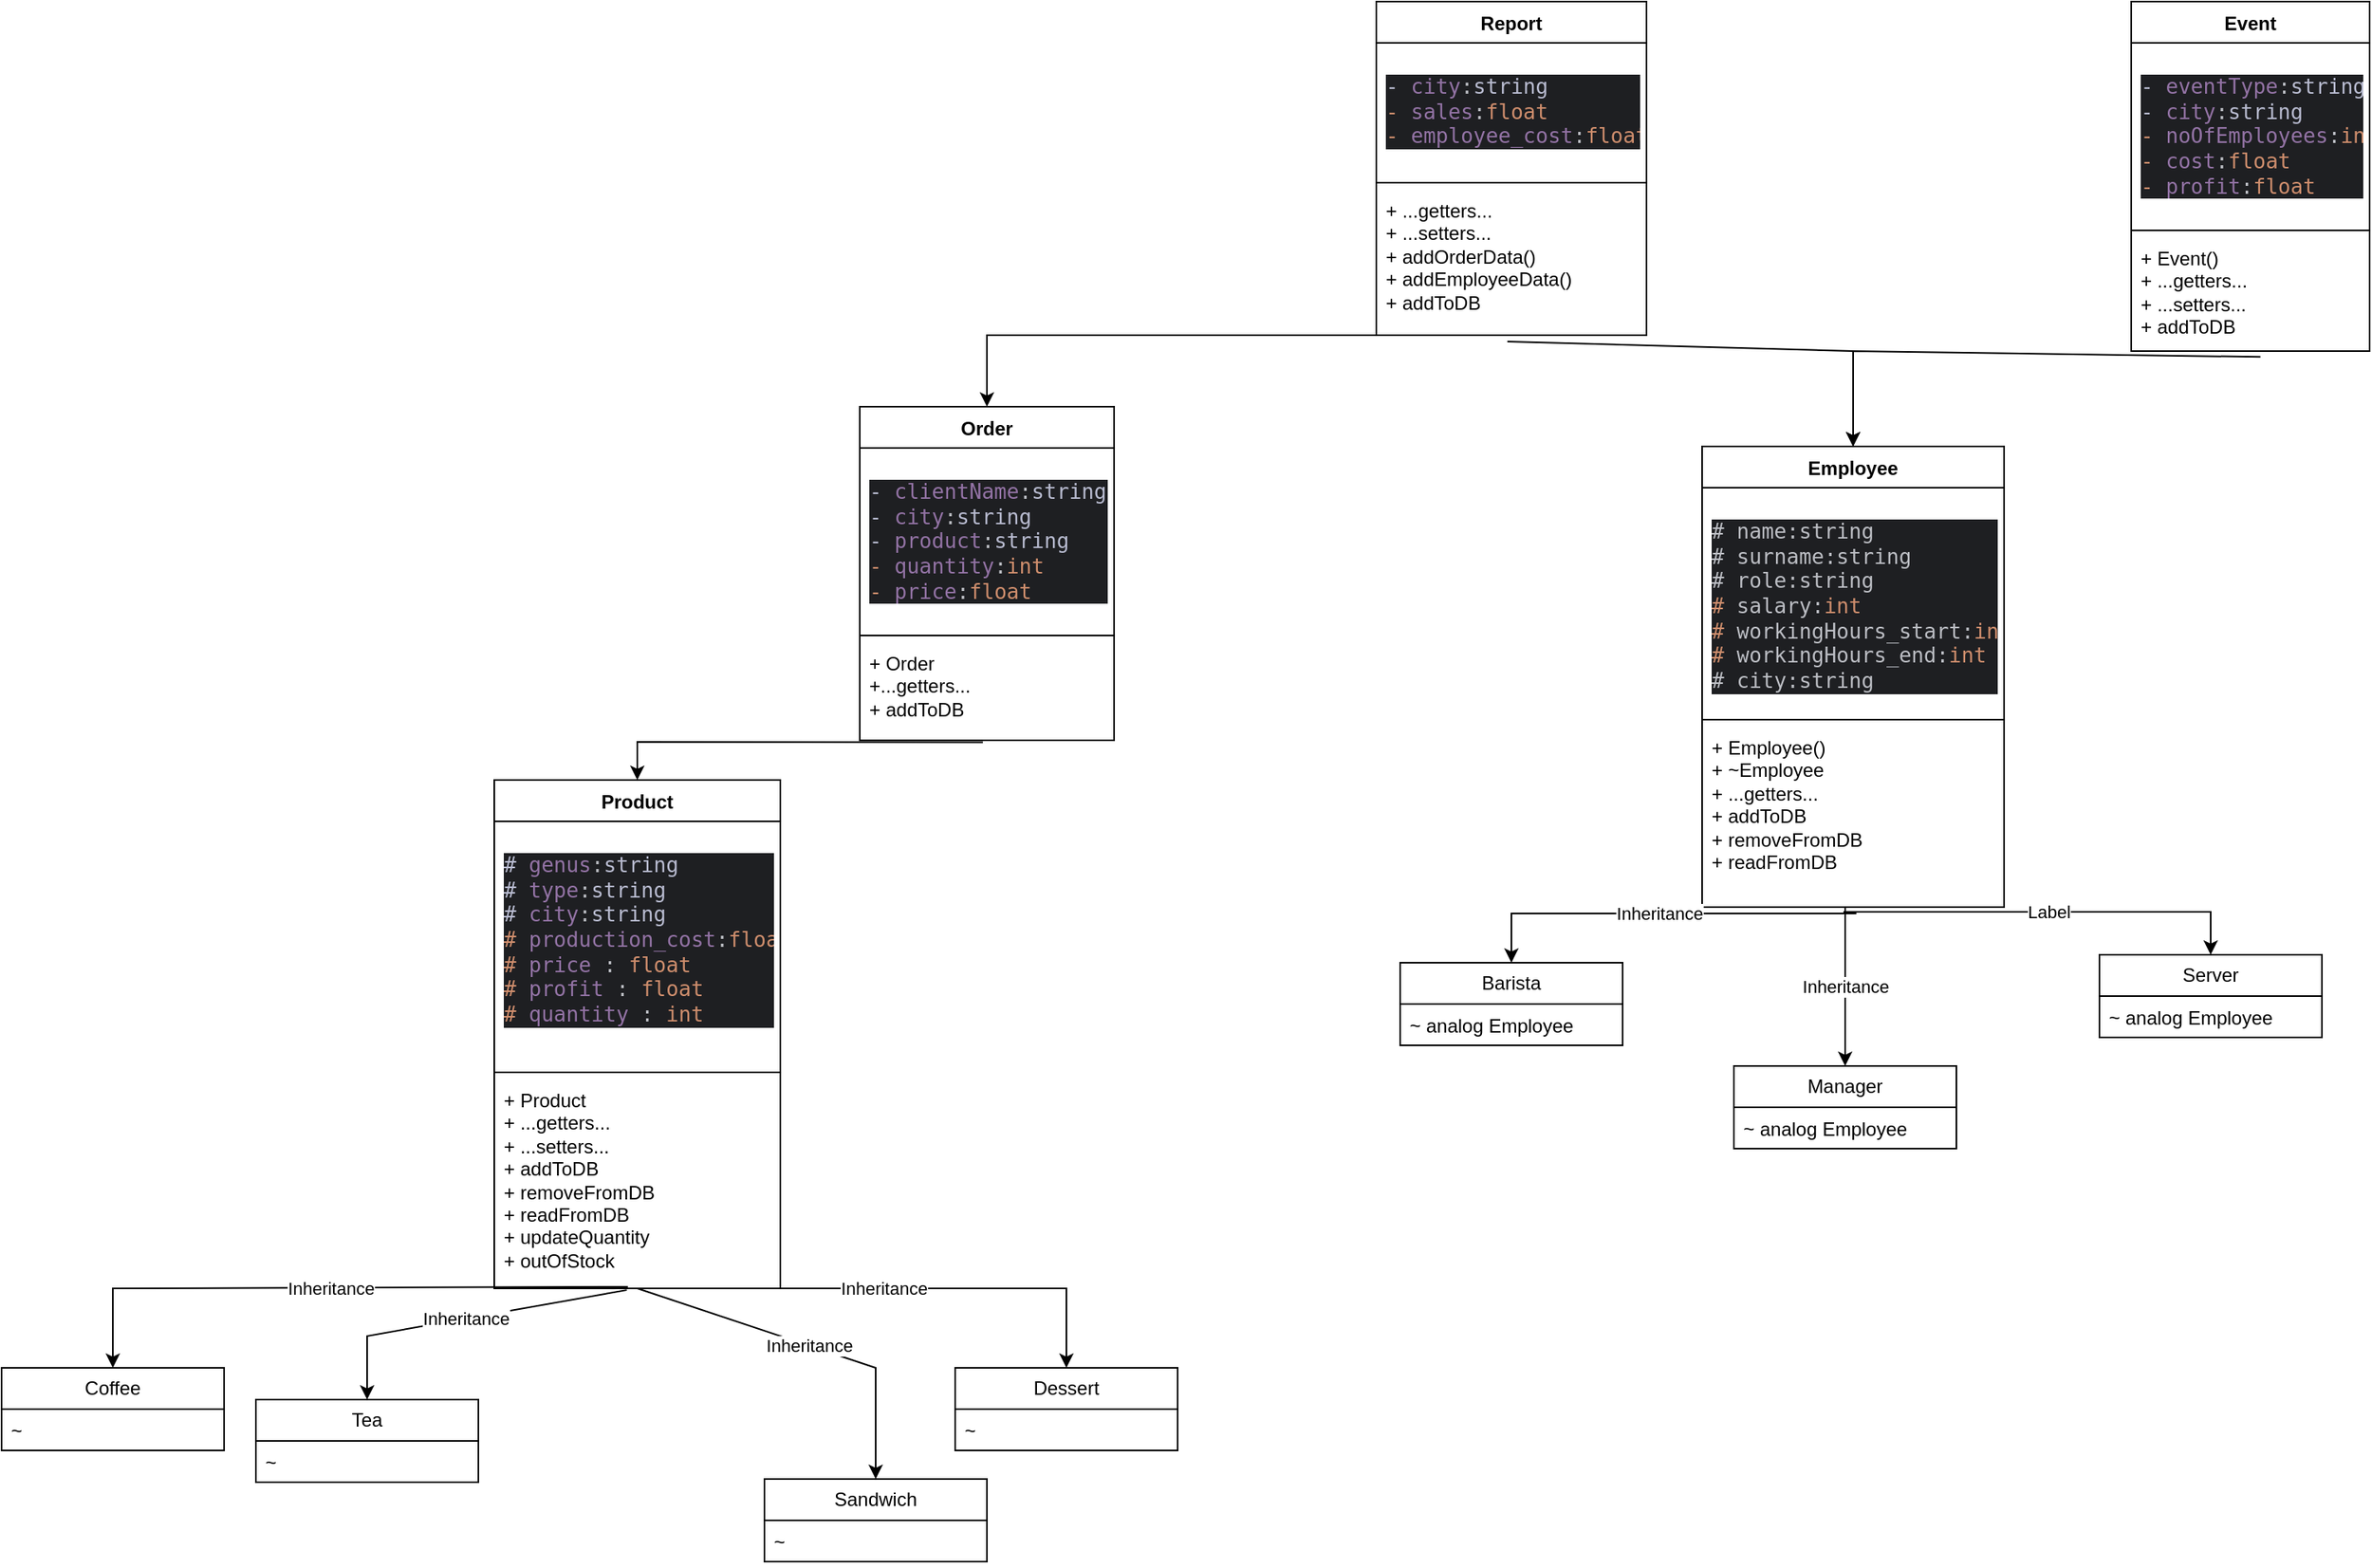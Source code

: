 <mxfile version="26.0.5">
  <diagram name="Page-1" id="-p5ZqF0KE-6dQdUKMJoa">
    <mxGraphModel dx="3075" dy="1128" grid="1" gridSize="10" guides="1" tooltips="1" connect="1" arrows="1" fold="1" page="1" pageScale="1" pageWidth="827" pageHeight="1169" math="0" shadow="0">
      <root>
        <mxCell id="0" />
        <mxCell id="1" parent="0" />
        <mxCell id="bccfuS7INVkTG4Kzo043-1" value="Employee" style="swimlane;fontStyle=1;align=center;verticalAlign=top;childLayout=stackLayout;horizontal=1;startSize=26;horizontalStack=0;resizeParent=1;resizeParentMax=0;resizeLast=0;collapsible=1;marginBottom=0;whiteSpace=wrap;html=1;" vertex="1" parent="1">
          <mxGeometry x="1040" y="380" width="190" height="290" as="geometry" />
        </mxCell>
        <mxCell id="bccfuS7INVkTG4Kzo043-2" value="&lt;div style=&quot;background-color: rgb(30, 31, 34); color: rgb(188, 190, 196);&quot;&gt;&lt;pre style=&quot;font-family:&#39;JetBrains Mono&#39;,monospace;font-size:9.8pt;&quot;&gt;# name:string&lt;br&gt;# surname:string &lt;br&gt;# role:string &lt;br&gt;&lt;span style=&quot;color: rgb(207, 142, 109);&quot;&gt;# &lt;/span&gt;salary:&lt;span style=&quot;color: rgb(207, 142, 109);&quot;&gt;int &lt;/span&gt;&lt;br&gt;&lt;span style=&quot;color: rgb(207, 142, 109);&quot;&gt;# &lt;/span&gt;workingHours_start:&lt;span style=&quot;color: rgb(207, 142, 109);&quot;&gt;int &lt;/span&gt;&lt;br&gt;&lt;span style=&quot;color: rgb(207, 142, 109);&quot;&gt;# &lt;/span&gt;workingHours_end:&lt;span style=&quot;color: rgb(207, 142, 109);&quot;&gt;int &lt;/span&gt;&lt;br&gt;# city:string &lt;/pre&gt;&lt;/div&gt;" style="text;strokeColor=none;fillColor=none;align=left;verticalAlign=top;spacingLeft=4;spacingRight=4;overflow=hidden;rotatable=0;points=[[0,0.5],[1,0.5]];portConstraint=eastwest;whiteSpace=wrap;html=1;" vertex="1" parent="bccfuS7INVkTG4Kzo043-1">
          <mxGeometry y="26" width="190" height="142" as="geometry" />
        </mxCell>
        <mxCell id="bccfuS7INVkTG4Kzo043-3" value="" style="line;strokeWidth=1;fillColor=none;align=left;verticalAlign=middle;spacingTop=-1;spacingLeft=3;spacingRight=3;rotatable=0;labelPosition=right;points=[];portConstraint=eastwest;strokeColor=inherit;" vertex="1" parent="bccfuS7INVkTG4Kzo043-1">
          <mxGeometry y="168" width="190" height="8" as="geometry" />
        </mxCell>
        <mxCell id="bccfuS7INVkTG4Kzo043-4" value="&lt;div&gt;+ Employee()&lt;/div&gt;&lt;div&gt;+ ~Employee&lt;/div&gt;&lt;div&gt;+ ...getters...&lt;/div&gt;&lt;div&gt;+ addToDB&lt;/div&gt;&lt;div&gt;+ removeFromDB&lt;/div&gt;&lt;div&gt;+ readFromDB&lt;br&gt;&lt;/div&gt;" style="text;strokeColor=none;fillColor=none;align=left;verticalAlign=top;spacingLeft=4;spacingRight=4;overflow=hidden;rotatable=0;points=[[0,0.5],[1,0.5]];portConstraint=eastwest;whiteSpace=wrap;html=1;" vertex="1" parent="bccfuS7INVkTG4Kzo043-1">
          <mxGeometry y="176" width="190" height="114" as="geometry" />
        </mxCell>
        <mxCell id="bccfuS7INVkTG4Kzo043-5" value="" style="endArrow=classic;html=1;rounded=0;exitX=0.511;exitY=1.035;exitDx=0;exitDy=0;exitPerimeter=0;" edge="1" parent="1" source="bccfuS7INVkTG4Kzo043-4" target="bccfuS7INVkTG4Kzo043-7">
          <mxGeometry relative="1" as="geometry">
            <mxPoint x="1070" y="680" as="sourcePoint" />
            <mxPoint x="920" y="760" as="targetPoint" />
            <Array as="points">
              <mxPoint x="920" y="674" />
            </Array>
          </mxGeometry>
        </mxCell>
        <mxCell id="bccfuS7INVkTG4Kzo043-6" value="Inheritance" style="edgeLabel;resizable=0;html=1;;align=center;verticalAlign=middle;" connectable="0" vertex="1" parent="bccfuS7INVkTG4Kzo043-5">
          <mxGeometry relative="1" as="geometry" />
        </mxCell>
        <mxCell id="bccfuS7INVkTG4Kzo043-7" value="Barista" style="swimlane;fontStyle=0;childLayout=stackLayout;horizontal=1;startSize=26;fillColor=none;horizontalStack=0;resizeParent=1;resizeParentMax=0;resizeLast=0;collapsible=1;marginBottom=0;whiteSpace=wrap;html=1;" vertex="1" parent="1">
          <mxGeometry x="850" y="705" width="140" height="52" as="geometry" />
        </mxCell>
        <mxCell id="bccfuS7INVkTG4Kzo043-8" value="~ analog Employee" style="text;strokeColor=none;fillColor=none;align=left;verticalAlign=top;spacingLeft=4;spacingRight=4;overflow=hidden;rotatable=0;points=[[0,0.5],[1,0.5]];portConstraint=eastwest;whiteSpace=wrap;html=1;" vertex="1" parent="bccfuS7INVkTG4Kzo043-7">
          <mxGeometry y="26" width="140" height="26" as="geometry" />
        </mxCell>
        <mxCell id="bccfuS7INVkTG4Kzo043-11" value="" style="endArrow=classic;html=1;rounded=0;" edge="1" parent="1" target="bccfuS7INVkTG4Kzo043-17">
          <mxGeometry relative="1" as="geometry">
            <mxPoint x="1130" y="670" as="sourcePoint" />
            <mxPoint x="1130" y="740" as="targetPoint" />
          </mxGeometry>
        </mxCell>
        <mxCell id="bccfuS7INVkTG4Kzo043-12" value="Inheritance" style="edgeLabel;resizable=0;html=1;;align=center;verticalAlign=middle;" connectable="0" vertex="1" parent="bccfuS7INVkTG4Kzo043-11">
          <mxGeometry relative="1" as="geometry" />
        </mxCell>
        <mxCell id="bccfuS7INVkTG4Kzo043-17" value="Manager" style="swimlane;fontStyle=0;childLayout=stackLayout;horizontal=1;startSize=26;fillColor=none;horizontalStack=0;resizeParent=1;resizeParentMax=0;resizeLast=0;collapsible=1;marginBottom=0;whiteSpace=wrap;html=1;" vertex="1" parent="1">
          <mxGeometry x="1060" y="770" width="140" height="52" as="geometry" />
        </mxCell>
        <mxCell id="bccfuS7INVkTG4Kzo043-18" value="~ analog Employee" style="text;strokeColor=none;fillColor=none;align=left;verticalAlign=top;spacingLeft=4;spacingRight=4;overflow=hidden;rotatable=0;points=[[0,0.5],[1,0.5]];portConstraint=eastwest;whiteSpace=wrap;html=1;" vertex="1" parent="bccfuS7INVkTG4Kzo043-17">
          <mxGeometry y="26" width="140" height="26" as="geometry" />
        </mxCell>
        <mxCell id="bccfuS7INVkTG4Kzo043-21" value="" style="endArrow=classic;html=1;rounded=0;exitX=0.468;exitY=1.026;exitDx=0;exitDy=0;exitPerimeter=0;" edge="1" parent="1" source="bccfuS7INVkTG4Kzo043-4" target="bccfuS7INVkTG4Kzo043-23">
          <mxGeometry relative="1" as="geometry">
            <mxPoint x="1070" y="680" as="sourcePoint" />
            <mxPoint x="1360" y="710" as="targetPoint" />
            <Array as="points">
              <mxPoint x="1360" y="673" />
            </Array>
          </mxGeometry>
        </mxCell>
        <mxCell id="bccfuS7INVkTG4Kzo043-22" value="Label" style="edgeLabel;resizable=0;html=1;;align=center;verticalAlign=middle;" connectable="0" vertex="1" parent="bccfuS7INVkTG4Kzo043-21">
          <mxGeometry relative="1" as="geometry" />
        </mxCell>
        <mxCell id="bccfuS7INVkTG4Kzo043-23" value="Server" style="swimlane;fontStyle=0;childLayout=stackLayout;horizontal=1;startSize=26;fillColor=none;horizontalStack=0;resizeParent=1;resizeParentMax=0;resizeLast=0;collapsible=1;marginBottom=0;whiteSpace=wrap;html=1;" vertex="1" parent="1">
          <mxGeometry x="1290" y="700" width="140" height="52" as="geometry" />
        </mxCell>
        <mxCell id="bccfuS7INVkTG4Kzo043-24" value="~ analog Employee" style="text;strokeColor=none;fillColor=none;align=left;verticalAlign=top;spacingLeft=4;spacingRight=4;overflow=hidden;rotatable=0;points=[[0,0.5],[1,0.5]];portConstraint=eastwest;whiteSpace=wrap;html=1;" vertex="1" parent="bccfuS7INVkTG4Kzo043-23">
          <mxGeometry y="26" width="140" height="26" as="geometry" />
        </mxCell>
        <mxCell id="bccfuS7INVkTG4Kzo043-31" value="Event" style="swimlane;fontStyle=1;align=center;verticalAlign=top;childLayout=stackLayout;horizontal=1;startSize=26;horizontalStack=0;resizeParent=1;resizeParentMax=0;resizeLast=0;collapsible=1;marginBottom=0;whiteSpace=wrap;html=1;" vertex="1" parent="1">
          <mxGeometry x="1310" y="100" width="150" height="220" as="geometry" />
        </mxCell>
        <mxCell id="bccfuS7INVkTG4Kzo043-32" value="&lt;div style=&quot;background-color: rgb(30, 31, 34); color: rgb(188, 190, 196);&quot;&gt;&lt;pre style=&quot;font-family:&#39;JetBrains Mono&#39;,monospace;font-size:9.8pt;&quot;&gt;&lt;span style=&quot;color: rgb(185, 188, 209);&quot;&gt;- &lt;/span&gt;&lt;span style=&quot;color: rgb(185, 188, 209);&quot;&gt;&lt;/span&gt;&lt;span style=&quot;color: rgb(147, 115, 165);&quot;&gt;eventType&lt;/span&gt;:&lt;span style=&quot;color: rgb(185, 188, 209);&quot;&gt;string &lt;/span&gt;&lt;br&gt;&lt;span style=&quot;color: rgb(185, 188, 209);&quot;&gt;- &lt;/span&gt;&lt;span style=&quot;color: rgb(147, 115, 165);&quot;&gt;city&lt;/span&gt;:&lt;span style=&quot;color: rgb(185, 188, 209);&quot;&gt;string &lt;/span&gt;&lt;br&gt;&lt;span style=&quot;color: rgb(207, 142, 109);&quot;&gt;- &lt;/span&gt;&lt;span style=&quot;color: rgb(147, 115, 165);&quot;&gt;noOfEmployees&lt;/span&gt;:&lt;span style=&quot;color: rgb(207, 142, 109);&quot;&gt;int &lt;/span&gt;&lt;br&gt;&lt;span style=&quot;color: rgb(207, 142, 109);&quot;&gt;- &lt;/span&gt;&lt;span style=&quot;color: rgb(147, 115, 165);&quot;&gt;cost&lt;/span&gt;:&lt;span style=&quot;color: rgb(207, 142, 109);&quot;&gt;float &lt;/span&gt;&lt;br&gt;&lt;span style=&quot;color: rgb(207, 142, 109);&quot;&gt;- &lt;/span&gt;&lt;span style=&quot;color: rgb(147, 115, 165);&quot;&gt;profit&lt;/span&gt;:&lt;span style=&quot;color: rgb(207, 142, 109);&quot;&gt;float &lt;/span&gt;&lt;/pre&gt;&lt;/div&gt;" style="text;strokeColor=none;fillColor=none;align=left;verticalAlign=top;spacingLeft=4;spacingRight=4;overflow=hidden;rotatable=0;points=[[0,0.5],[1,0.5]];portConstraint=eastwest;whiteSpace=wrap;html=1;" vertex="1" parent="bccfuS7INVkTG4Kzo043-31">
          <mxGeometry y="26" width="150" height="114" as="geometry" />
        </mxCell>
        <mxCell id="bccfuS7INVkTG4Kzo043-33" value="" style="line;strokeWidth=1;fillColor=none;align=left;verticalAlign=middle;spacingTop=-1;spacingLeft=3;spacingRight=3;rotatable=0;labelPosition=right;points=[];portConstraint=eastwest;strokeColor=inherit;" vertex="1" parent="bccfuS7INVkTG4Kzo043-31">
          <mxGeometry y="140" width="150" height="8" as="geometry" />
        </mxCell>
        <mxCell id="bccfuS7INVkTG4Kzo043-34" value="&lt;div&gt;+ Event()&lt;/div&gt;&lt;div&gt;+ ...getters...&lt;/div&gt;&lt;div&gt;+ ...setters...&lt;/div&gt;&lt;div&gt;+ addToDB&lt;br&gt;&lt;/div&gt;" style="text;strokeColor=none;fillColor=none;align=left;verticalAlign=top;spacingLeft=4;spacingRight=4;overflow=hidden;rotatable=0;points=[[0,0.5],[1,0.5]];portConstraint=eastwest;whiteSpace=wrap;html=1;" vertex="1" parent="bccfuS7INVkTG4Kzo043-31">
          <mxGeometry y="148" width="150" height="72" as="geometry" />
        </mxCell>
        <mxCell id="bccfuS7INVkTG4Kzo043-36" value="" style="endArrow=classic;html=1;rounded=0;exitX=0.542;exitY=1.051;exitDx=0;exitDy=0;exitPerimeter=0;entryX=0.5;entryY=0;entryDx=0;entryDy=0;" edge="1" parent="1" source="bccfuS7INVkTG4Kzo043-34" target="bccfuS7INVkTG4Kzo043-1">
          <mxGeometry width="50" height="50" relative="1" as="geometry">
            <mxPoint x="1370" y="540" as="sourcePoint" />
            <mxPoint x="1420" y="490" as="targetPoint" />
            <Array as="points">
              <mxPoint x="1135" y="320" />
            </Array>
          </mxGeometry>
        </mxCell>
        <mxCell id="bccfuS7INVkTG4Kzo043-41" value="Report" style="swimlane;fontStyle=1;align=center;verticalAlign=top;childLayout=stackLayout;horizontal=1;startSize=26;horizontalStack=0;resizeParent=1;resizeParentMax=0;resizeLast=0;collapsible=1;marginBottom=0;whiteSpace=wrap;html=1;" vertex="1" parent="1">
          <mxGeometry x="835" y="100" width="170" height="210" as="geometry" />
        </mxCell>
        <mxCell id="bccfuS7INVkTG4Kzo043-42" value="&lt;div style=&quot;background-color: rgb(30, 31, 34); color: rgb(188, 190, 196);&quot;&gt;&lt;pre style=&quot;font-family:&#39;JetBrains Mono&#39;,monospace;font-size:9.8pt;&quot;&gt;&lt;span style=&quot;color: rgb(185, 188, 209);&quot;&gt;- &lt;/span&gt;&lt;span style=&quot;color: rgb(147, 115, 165);&quot;&gt;city&lt;/span&gt;:&lt;span style=&quot;color: rgb(185, 188, 209);&quot;&gt;string &lt;/span&gt;&lt;br&gt;&lt;span style=&quot;color: rgb(207, 142, 109);&quot;&gt;- &lt;/span&gt;&lt;span style=&quot;color: rgb(207, 142, 109);&quot;&gt;&lt;/span&gt;&lt;span style=&quot;color: rgb(147, 115, 165);&quot;&gt;sales&lt;/span&gt;:&lt;span style=&quot;color: rgb(207, 142, 109);&quot;&gt;float &lt;/span&gt;&lt;br&gt;&lt;span style=&quot;color: rgb(207, 142, 109);&quot;&gt;- &lt;/span&gt;&lt;span style=&quot;color: rgb(147, 115, 165);&quot;&gt;employee_cost&lt;/span&gt;:&lt;span style=&quot;color: rgb(207, 142, 109);&quot;&gt;float &lt;/span&gt;&lt;/pre&gt;&lt;/div&gt;" style="text;strokeColor=none;fillColor=none;align=left;verticalAlign=top;spacingLeft=4;spacingRight=4;overflow=hidden;rotatable=0;points=[[0,0.5],[1,0.5]];portConstraint=eastwest;whiteSpace=wrap;html=1;" vertex="1" parent="bccfuS7INVkTG4Kzo043-41">
          <mxGeometry y="26" width="170" height="84" as="geometry" />
        </mxCell>
        <mxCell id="bccfuS7INVkTG4Kzo043-43" value="" style="line;strokeWidth=1;fillColor=none;align=left;verticalAlign=middle;spacingTop=-1;spacingLeft=3;spacingRight=3;rotatable=0;labelPosition=right;points=[];portConstraint=eastwest;strokeColor=inherit;" vertex="1" parent="bccfuS7INVkTG4Kzo043-41">
          <mxGeometry y="110" width="170" height="8" as="geometry" />
        </mxCell>
        <mxCell id="bccfuS7INVkTG4Kzo043-44" value="&lt;div&gt;+ ...getters...&lt;/div&gt;&lt;div&gt;+ ...setters...&lt;/div&gt;&lt;div&gt;+ addOrderData()&lt;/div&gt;&lt;div&gt;+ addEmployeeData()&lt;/div&gt;&lt;div&gt;+ addToDB&lt;br&gt;&lt;/div&gt;" style="text;strokeColor=none;fillColor=none;align=left;verticalAlign=top;spacingLeft=4;spacingRight=4;overflow=hidden;rotatable=0;points=[[0,0.5],[1,0.5]];portConstraint=eastwest;whiteSpace=wrap;html=1;" vertex="1" parent="bccfuS7INVkTG4Kzo043-41">
          <mxGeometry y="118" width="170" height="92" as="geometry" />
        </mxCell>
        <mxCell id="bccfuS7INVkTG4Kzo043-45" value="" style="endArrow=classic;html=1;rounded=0;exitX=0.485;exitY=1.043;exitDx=0;exitDy=0;exitPerimeter=0;entryX=0.5;entryY=0;entryDx=0;entryDy=0;" edge="1" parent="1" source="bccfuS7INVkTG4Kzo043-44" target="bccfuS7INVkTG4Kzo043-1">
          <mxGeometry width="50" height="50" relative="1" as="geometry">
            <mxPoint x="1220" y="490" as="sourcePoint" />
            <mxPoint x="1270" y="440" as="targetPoint" />
            <Array as="points">
              <mxPoint x="1135" y="320" />
            </Array>
          </mxGeometry>
        </mxCell>
        <mxCell id="bccfuS7INVkTG4Kzo043-47" value="" style="endArrow=classic;html=1;rounded=0;" edge="1" parent="1" target="bccfuS7INVkTG4Kzo043-48">
          <mxGeometry width="50" height="50" relative="1" as="geometry">
            <mxPoint x="920" y="310" as="sourcePoint" />
            <mxPoint x="590" y="400" as="targetPoint" />
            <Array as="points">
              <mxPoint x="590" y="310" />
            </Array>
          </mxGeometry>
        </mxCell>
        <mxCell id="bccfuS7INVkTG4Kzo043-48" value="Order" style="swimlane;fontStyle=1;align=center;verticalAlign=top;childLayout=stackLayout;horizontal=1;startSize=26;horizontalStack=0;resizeParent=1;resizeParentMax=0;resizeLast=0;collapsible=1;marginBottom=0;whiteSpace=wrap;html=1;" vertex="1" parent="1">
          <mxGeometry x="510" y="355.0" width="160" height="210" as="geometry" />
        </mxCell>
        <mxCell id="bccfuS7INVkTG4Kzo043-49" value="&lt;div style=&quot;background-color: rgb(30, 31, 34); color: rgb(188, 190, 196);&quot;&gt;&lt;pre style=&quot;font-family:&#39;JetBrains Mono&#39;,monospace;font-size:9.8pt;&quot;&gt;&lt;span style=&quot;color: rgb(185, 188, 209);&quot;&gt;- &lt;/span&gt;&lt;span style=&quot;color: rgb(147, 115, 165);&quot;&gt;clientName&lt;/span&gt;:&lt;span style=&quot;color: rgb(185, 188, 209);&quot;&gt;string &lt;/span&gt;&lt;br&gt;&lt;span style=&quot;color: rgb(185, 188, 209);&quot;&gt;- &lt;/span&gt;&lt;span style=&quot;color: rgb(147, 115, 165);&quot;&gt;city&lt;/span&gt;:&lt;span style=&quot;color: rgb(185, 188, 209);&quot;&gt;string &lt;/span&gt;&lt;br&gt;&lt;span style=&quot;color: rgb(185, 188, 209);&quot;&gt;- &lt;/span&gt;&lt;span style=&quot;color: rgb(147, 115, 165);&quot;&gt;product&lt;/span&gt;:&lt;span style=&quot;color: rgb(185, 188, 209);&quot;&gt;string &lt;/span&gt;&lt;br&gt;&lt;span style=&quot;color: rgb(207, 142, 109);&quot;&gt;- &lt;/span&gt;&lt;span style=&quot;color: rgb(147, 115, 165);&quot;&gt;quantity&lt;/span&gt;:&lt;span style=&quot;color: rgb(207, 142, 109);&quot;&gt;int &lt;/span&gt;&lt;br&gt;&lt;span style=&quot;color: rgb(207, 142, 109);&quot;&gt;- &lt;/span&gt;&lt;span style=&quot;color: rgb(147, 115, 165);&quot;&gt;price&lt;/span&gt;:&lt;span style=&quot;color: rgb(207, 142, 109);&quot;&gt;float &lt;/span&gt;&lt;/pre&gt;&lt;/div&gt;" style="text;strokeColor=none;fillColor=none;align=left;verticalAlign=top;spacingLeft=4;spacingRight=4;overflow=hidden;rotatable=0;points=[[0,0.5],[1,0.5]];portConstraint=eastwest;whiteSpace=wrap;html=1;" vertex="1" parent="bccfuS7INVkTG4Kzo043-48">
          <mxGeometry y="26" width="160" height="114" as="geometry" />
        </mxCell>
        <mxCell id="bccfuS7INVkTG4Kzo043-50" value="" style="line;strokeWidth=1;fillColor=none;align=left;verticalAlign=middle;spacingTop=-1;spacingLeft=3;spacingRight=3;rotatable=0;labelPosition=right;points=[];portConstraint=eastwest;strokeColor=inherit;" vertex="1" parent="bccfuS7INVkTG4Kzo043-48">
          <mxGeometry y="140" width="160" height="8" as="geometry" />
        </mxCell>
        <mxCell id="bccfuS7INVkTG4Kzo043-51" value="&lt;div&gt;+ Order&lt;/div&gt;&lt;div&gt;+...getters...&lt;/div&gt;&lt;div&gt;+ addToDB&lt;br&gt;&lt;/div&gt;" style="text;strokeColor=none;fillColor=none;align=left;verticalAlign=top;spacingLeft=4;spacingRight=4;overflow=hidden;rotatable=0;points=[[0,0.5],[1,0.5]];portConstraint=eastwest;whiteSpace=wrap;html=1;" vertex="1" parent="bccfuS7INVkTG4Kzo043-48">
          <mxGeometry y="148" width="160" height="62" as="geometry" />
        </mxCell>
        <mxCell id="bccfuS7INVkTG4Kzo043-52" value="" style="endArrow=classic;html=1;rounded=0;exitX=0.484;exitY=1.021;exitDx=0;exitDy=0;exitPerimeter=0;entryX=0.5;entryY=0;entryDx=0;entryDy=0;" edge="1" parent="1" source="bccfuS7INVkTG4Kzo043-51" target="bccfuS7INVkTG4Kzo043-53">
          <mxGeometry width="50" height="50" relative="1" as="geometry">
            <mxPoint x="680" y="710" as="sourcePoint" />
            <mxPoint x="370" y="680" as="targetPoint" />
            <Array as="points">
              <mxPoint x="370" y="566" />
            </Array>
          </mxGeometry>
        </mxCell>
        <mxCell id="bccfuS7INVkTG4Kzo043-53" value="Product" style="swimlane;fontStyle=1;align=center;verticalAlign=top;childLayout=stackLayout;horizontal=1;startSize=26;horizontalStack=0;resizeParent=1;resizeParentMax=0;resizeLast=0;collapsible=1;marginBottom=0;whiteSpace=wrap;html=1;" vertex="1" parent="1">
          <mxGeometry x="280" y="590" width="180" height="320" as="geometry" />
        </mxCell>
        <mxCell id="bccfuS7INVkTG4Kzo043-54" value="&lt;div style=&quot;background-color: rgb(30, 31, 34); color: rgb(188, 190, 196);&quot;&gt;&lt;pre style=&quot;font-family:&#39;JetBrains Mono&#39;,monospace;font-size:9.8pt;&quot;&gt;&lt;span style=&quot;color: rgb(185, 188, 209);&quot;&gt;# &lt;/span&gt;&lt;span style=&quot;color: rgb(147, 115, 165);&quot;&gt;genus&lt;/span&gt;:&lt;span style=&quot;color: rgb(185, 188, 209);&quot;&gt;string &lt;/span&gt;&lt;br&gt;&lt;span style=&quot;color: rgb(185, 188, 209);&quot;&gt;# &lt;/span&gt;&lt;span style=&quot;color: rgb(185, 188, 209);&quot;&gt;&lt;/span&gt;&lt;span style=&quot;color: rgb(147, 115, 165);&quot;&gt;type&lt;/span&gt;:&lt;span style=&quot;color: rgb(185, 188, 209);&quot;&gt;string &lt;/span&gt;&lt;br&gt;&lt;span style=&quot;color: rgb(185, 188, 209);&quot;&gt;# &lt;/span&gt;&lt;span style=&quot;color: rgb(185, 188, 209);&quot;&gt;&lt;/span&gt;&lt;span style=&quot;color: rgb(147, 115, 165);&quot;&gt;city&lt;/span&gt;:&lt;span style=&quot;color: rgb(185, 188, 209);&quot;&gt;string &lt;/span&gt;&lt;br&gt;&lt;span style=&quot;color: rgb(207, 142, 109);&quot;&gt;# &lt;/span&gt;&lt;span style=&quot;color: rgb(147, 115, 165);&quot;&gt;production_cost&lt;/span&gt;:&lt;span style=&quot;color: rgb(207, 142, 109);&quot;&gt;float &lt;/span&gt;&lt;br&gt;&lt;span style=&quot;color: rgb(207, 142, 109);&quot;&gt;# &lt;/span&gt;&lt;span style=&quot;color: rgb(207, 142, 109);&quot;&gt;&lt;/span&gt;&lt;span style=&quot;color: rgb(147, 115, 165);&quot;&gt;price&lt;/span&gt; :&lt;span style=&quot;color: rgb(207, 142, 109);&quot;&gt; float &lt;/span&gt;&lt;br&gt;&lt;span style=&quot;color: rgb(207, 142, 109);&quot;&gt;# &lt;/span&gt;&lt;span style=&quot;color: rgb(147, 115, 165);&quot;&gt;profit&lt;/span&gt; : &lt;span style=&quot;color: rgb(207, 142, 109);&quot;&gt;float &lt;/span&gt;&lt;br&gt;&lt;span style=&quot;color: rgb(207, 142, 109);&quot;&gt;# &lt;/span&gt;&lt;span style=&quot;color: rgb(147, 115, 165);&quot;&gt;quantity&lt;/span&gt; : &lt;span style=&quot;color: rgb(207, 142, 109);&quot;&gt;int &lt;/span&gt;&lt;/pre&gt;&lt;/div&gt;" style="text;strokeColor=none;fillColor=none;align=left;verticalAlign=top;spacingLeft=4;spacingRight=4;overflow=hidden;rotatable=0;points=[[0,0.5],[1,0.5]];portConstraint=eastwest;whiteSpace=wrap;html=1;" vertex="1" parent="bccfuS7INVkTG4Kzo043-53">
          <mxGeometry y="26" width="180" height="154" as="geometry" />
        </mxCell>
        <mxCell id="bccfuS7INVkTG4Kzo043-55" value="" style="line;strokeWidth=1;fillColor=none;align=left;verticalAlign=middle;spacingTop=-1;spacingLeft=3;spacingRight=3;rotatable=0;labelPosition=right;points=[];portConstraint=eastwest;strokeColor=inherit;" vertex="1" parent="bccfuS7INVkTG4Kzo043-53">
          <mxGeometry y="180" width="180" height="8" as="geometry" />
        </mxCell>
        <mxCell id="bccfuS7INVkTG4Kzo043-56" value="&lt;div&gt;+ Product&lt;/div&gt;&lt;div&gt;+ ...getters...&lt;/div&gt;&lt;div&gt;+ ...setters...&lt;br&gt;&lt;/div&gt;&lt;div&gt;+ addToDB&lt;/div&gt;&lt;div&gt;+ removeFromDB&lt;/div&gt;&lt;div&gt;+ readFromDB&lt;/div&gt;&lt;div&gt;+ updateQuantity&lt;/div&gt;&lt;div&gt;+ outOfStock&lt;br&gt;&lt;/div&gt;" style="text;strokeColor=none;fillColor=none;align=left;verticalAlign=top;spacingLeft=4;spacingRight=4;overflow=hidden;rotatable=0;points=[[0,0.5],[1,0.5]];portConstraint=eastwest;whiteSpace=wrap;html=1;" vertex="1" parent="bccfuS7INVkTG4Kzo043-53">
          <mxGeometry y="188" width="180" height="132" as="geometry" />
        </mxCell>
        <mxCell id="bccfuS7INVkTG4Kzo043-57" value="" style="endArrow=classic;html=1;rounded=0;exitX=0.467;exitY=0.992;exitDx=0;exitDy=0;exitPerimeter=0;" edge="1" parent="1" source="bccfuS7INVkTG4Kzo043-56" target="bccfuS7INVkTG4Kzo043-59">
          <mxGeometry relative="1" as="geometry">
            <mxPoint x="280" y="910" as="sourcePoint" />
            <mxPoint x="40" y="960" as="targetPoint" />
            <Array as="points">
              <mxPoint x="40" y="910" />
            </Array>
          </mxGeometry>
        </mxCell>
        <mxCell id="bccfuS7INVkTG4Kzo043-58" value="Inheritance" style="edgeLabel;resizable=0;html=1;;align=center;verticalAlign=middle;" connectable="0" vertex="1" parent="bccfuS7INVkTG4Kzo043-57">
          <mxGeometry relative="1" as="geometry" />
        </mxCell>
        <mxCell id="bccfuS7INVkTG4Kzo043-59" value="Coffee" style="swimlane;fontStyle=0;childLayout=stackLayout;horizontal=1;startSize=26;fillColor=none;horizontalStack=0;resizeParent=1;resizeParentMax=0;resizeLast=0;collapsible=1;marginBottom=0;whiteSpace=wrap;html=1;" vertex="1" parent="1">
          <mxGeometry x="-30" y="960" width="140" height="52" as="geometry" />
        </mxCell>
        <mxCell id="bccfuS7INVkTG4Kzo043-60" value="~" style="text;strokeColor=none;fillColor=none;align=left;verticalAlign=top;spacingLeft=4;spacingRight=4;overflow=hidden;rotatable=0;points=[[0,0.5],[1,0.5]];portConstraint=eastwest;whiteSpace=wrap;html=1;" vertex="1" parent="bccfuS7INVkTG4Kzo043-59">
          <mxGeometry y="26" width="140" height="26" as="geometry" />
        </mxCell>
        <mxCell id="bccfuS7INVkTG4Kzo043-63" value="" style="endArrow=classic;html=1;rounded=0;exitX=0.463;exitY=1.008;exitDx=0;exitDy=0;exitPerimeter=0;" edge="1" parent="1" source="bccfuS7INVkTG4Kzo043-56" target="bccfuS7INVkTG4Kzo043-65">
          <mxGeometry relative="1" as="geometry">
            <mxPoint x="250" y="910" as="sourcePoint" />
            <mxPoint x="200" y="980" as="targetPoint" />
            <Array as="points">
              <mxPoint x="200" y="940" />
            </Array>
          </mxGeometry>
        </mxCell>
        <mxCell id="bccfuS7INVkTG4Kzo043-64" value="Inheritance" style="edgeLabel;resizable=0;html=1;;align=center;verticalAlign=middle;" connectable="0" vertex="1" parent="bccfuS7INVkTG4Kzo043-63">
          <mxGeometry relative="1" as="geometry" />
        </mxCell>
        <mxCell id="bccfuS7INVkTG4Kzo043-65" value="Tea" style="swimlane;fontStyle=0;childLayout=stackLayout;horizontal=1;startSize=26;fillColor=none;horizontalStack=0;resizeParent=1;resizeParentMax=0;resizeLast=0;collapsible=1;marginBottom=0;whiteSpace=wrap;html=1;" vertex="1" parent="1">
          <mxGeometry x="130" y="980" width="140" height="52" as="geometry" />
        </mxCell>
        <mxCell id="bccfuS7INVkTG4Kzo043-66" value="~" style="text;strokeColor=none;fillColor=none;align=left;verticalAlign=top;spacingLeft=4;spacingRight=4;overflow=hidden;rotatable=0;points=[[0,0.5],[1,0.5]];portConstraint=eastwest;whiteSpace=wrap;html=1;" vertex="1" parent="bccfuS7INVkTG4Kzo043-65">
          <mxGeometry y="26" width="140" height="26" as="geometry" />
        </mxCell>
        <mxCell id="bccfuS7INVkTG4Kzo043-69" value="" style="endArrow=classic;html=1;rounded=0;entryX=0.5;entryY=0;entryDx=0;entryDy=0;" edge="1" parent="1" target="bccfuS7INVkTG4Kzo043-71">
          <mxGeometry relative="1" as="geometry">
            <mxPoint x="360" y="910" as="sourcePoint" />
            <mxPoint x="640" y="960" as="targetPoint" />
            <Array as="points">
              <mxPoint x="640" y="910" />
            </Array>
          </mxGeometry>
        </mxCell>
        <mxCell id="bccfuS7INVkTG4Kzo043-70" value="Inheritance" style="edgeLabel;resizable=0;html=1;;align=center;verticalAlign=middle;" connectable="0" vertex="1" parent="bccfuS7INVkTG4Kzo043-69">
          <mxGeometry relative="1" as="geometry" />
        </mxCell>
        <mxCell id="bccfuS7INVkTG4Kzo043-71" value="Dessert" style="swimlane;fontStyle=0;childLayout=stackLayout;horizontal=1;startSize=26;fillColor=none;horizontalStack=0;resizeParent=1;resizeParentMax=0;resizeLast=0;collapsible=1;marginBottom=0;whiteSpace=wrap;html=1;" vertex="1" parent="1">
          <mxGeometry x="570" y="960" width="140" height="52" as="geometry" />
        </mxCell>
        <mxCell id="bccfuS7INVkTG4Kzo043-72" value="~" style="text;strokeColor=none;fillColor=none;align=left;verticalAlign=top;spacingLeft=4;spacingRight=4;overflow=hidden;rotatable=0;points=[[0,0.5],[1,0.5]];portConstraint=eastwest;whiteSpace=wrap;html=1;" vertex="1" parent="bccfuS7INVkTG4Kzo043-71">
          <mxGeometry y="26" width="140" height="26" as="geometry" />
        </mxCell>
        <mxCell id="bccfuS7INVkTG4Kzo043-75" value="" style="endArrow=classic;html=1;rounded=0;" edge="1" parent="1" target="bccfuS7INVkTG4Kzo043-77">
          <mxGeometry relative="1" as="geometry">
            <mxPoint x="370" y="910" as="sourcePoint" />
            <mxPoint x="520" y="1000" as="targetPoint" />
            <Array as="points">
              <mxPoint x="520" y="960" />
            </Array>
          </mxGeometry>
        </mxCell>
        <mxCell id="bccfuS7INVkTG4Kzo043-76" value="Inheritance" style="edgeLabel;resizable=0;html=1;;align=center;verticalAlign=middle;" connectable="0" vertex="1" parent="bccfuS7INVkTG4Kzo043-75">
          <mxGeometry relative="1" as="geometry" />
        </mxCell>
        <mxCell id="bccfuS7INVkTG4Kzo043-77" value="Sandwich" style="swimlane;fontStyle=0;childLayout=stackLayout;horizontal=1;startSize=26;fillColor=none;horizontalStack=0;resizeParent=1;resizeParentMax=0;resizeLast=0;collapsible=1;marginBottom=0;whiteSpace=wrap;html=1;" vertex="1" parent="1">
          <mxGeometry x="450" y="1030" width="140" height="52" as="geometry" />
        </mxCell>
        <mxCell id="bccfuS7INVkTG4Kzo043-78" value="~" style="text;strokeColor=none;fillColor=none;align=left;verticalAlign=top;spacingLeft=4;spacingRight=4;overflow=hidden;rotatable=0;points=[[0,0.5],[1,0.5]];portConstraint=eastwest;whiteSpace=wrap;html=1;" vertex="1" parent="bccfuS7INVkTG4Kzo043-77">
          <mxGeometry y="26" width="140" height="26" as="geometry" />
        </mxCell>
      </root>
    </mxGraphModel>
  </diagram>
</mxfile>
